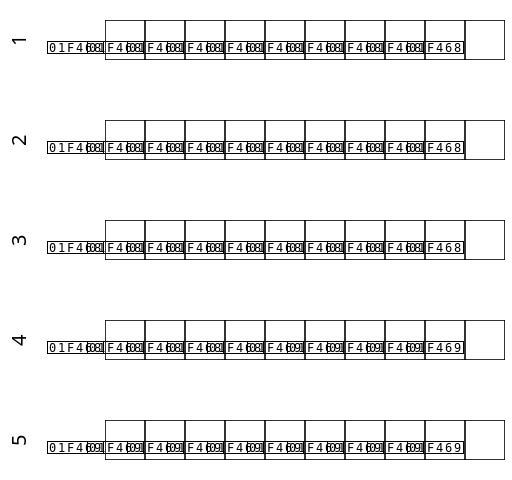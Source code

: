 {
  "$schema": "https://vega.github.io/schema/vega-lite/v5.json",
  "config": {"view": {"stroke": ""}},
  "width": 200,
  "height": 30,
  "data": {
    "values": [
      {"country": "1", "gender": "male"},
      {"country": "1", "gender": "male"},
      {"country": "1", "gender": "male"},
      {"country": "1", "gender": "male"},
      {"country": "1", "gender": "male"},
      {"country": "1", "gender": "male"},
      {"country": "1", "gender": "male"},
      {"country": "1", "gender": "male"},
      {"country": "1", "gender": "male"},
      {"country": "1", "gender": "male"},
      {"country": "2", "gender": "male"},
      {"country": "2", "gender": "male"},
      {"country": "2", "gender": "male"},
      {"country": "2", "gender": "male"},
      {"country": "2", "gender": "male"},
      {"country": "2", "gender": "male"},
      {"country": "2", "gender": "male"},
      {"country": "2", "gender": "male"},
      {"country": "2", "gender": "male"},
      {"country": "2", "gender": "male"},
      {"country": "3", "gender": "male"},
      {"country": "3", "gender": "male"},
      {"country": "3", "gender": "male"},
      {"country": "3", "gender": "male"},
      {"country": "3", "gender": "male"},
      {"country": "3", "gender": "male"},
      {"country": "3", "gender": "male"},
      {"country": "3", "gender": "male"},
      {"country": "3", "gender": "male"},
      {"country": "3", "gender": "male"},
      {"country": "4", "gender": "male"},
      {"country": "4", "gender": "male"},
      {"country": "4", "gender": "male"},
      {"country": "4", "gender": "male"},
      {"country": "4", "gender": "male"},
      {"country": "4", "gender": "female"},
      {"country": "4", "gender": "female"},
      {"country": "4", "gender": "female"},
      {"country": "4", "gender": "female"},
      {"country": "4", "gender": "female"},
      {"country": "5", "gender": "female"},
      {"country": "5", "gender": "female"},
      {"country": "5", "gender": "female"},
      {"country": "5", "gender": "female"},
      {"country": "5", "gender": "female"},
      {"country": "5", "gender": "female"},
      {"country": "5", "gender": "female"},
      {"country": "5", "gender": "female"},
      {"country": "5", "gender": "female"},
      {"country": "5", "gender": "female"}
    ]
  },
  "transform": [
    {
      "calculate": "{'male': '👨🏻', 'female': '👩🏻'}[datum.gender]",
      "as": "emoji"
    },
    {"window": [{"op": "rank", "as": "rank"}], "groupby": ["country"]}
  ],
  "mark": {"type": "text", "baseline": "middle"},
  "encoding": {
    "x": {"field": "rank", "type": "ordinal", "axis": null, "title": null},
    "row": {"field": "country", "header": {"title": ""}},
    "text": {"field": "emoji", "type": "nominal"},
    "size": {"value": 20}
  }
}
